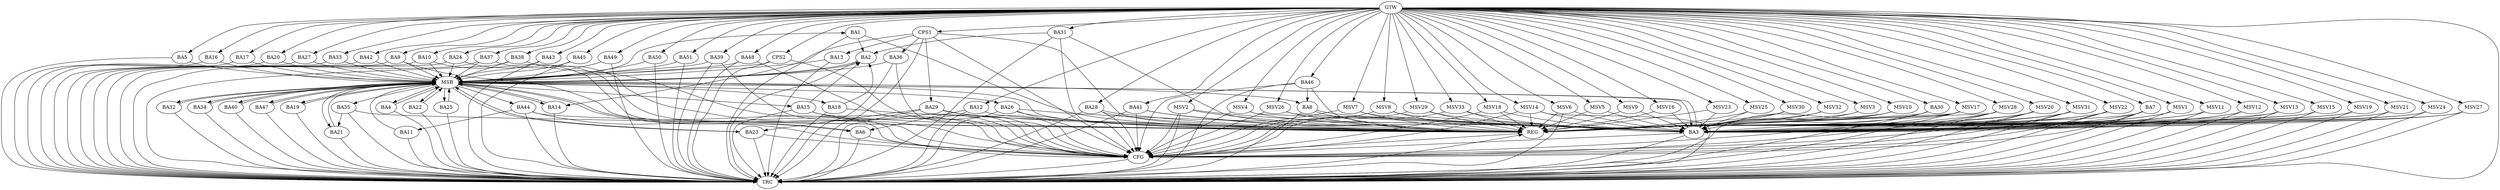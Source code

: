 strict digraph G {
  BA1 [ label="BA1" ];
  BA2 [ label="BA2" ];
  BA3 [ label="BA3" ];
  BA4 [ label="BA4" ];
  BA5 [ label="BA5" ];
  BA6 [ label="BA6" ];
  BA7 [ label="BA7" ];
  BA8 [ label="BA8" ];
  BA9 [ label="BA9" ];
  BA10 [ label="BA10" ];
  BA11 [ label="BA11" ];
  BA12 [ label="BA12" ];
  BA13 [ label="BA13" ];
  BA14 [ label="BA14" ];
  BA15 [ label="BA15" ];
  BA16 [ label="BA16" ];
  BA17 [ label="BA17" ];
  BA18 [ label="BA18" ];
  BA19 [ label="BA19" ];
  BA20 [ label="BA20" ];
  BA21 [ label="BA21" ];
  BA22 [ label="BA22" ];
  BA23 [ label="BA23" ];
  BA24 [ label="BA24" ];
  BA25 [ label="BA25" ];
  BA26 [ label="BA26" ];
  BA27 [ label="BA27" ];
  BA28 [ label="BA28" ];
  BA29 [ label="BA29" ];
  BA30 [ label="BA30" ];
  BA31 [ label="BA31" ];
  BA32 [ label="BA32" ];
  BA33 [ label="BA33" ];
  BA34 [ label="BA34" ];
  BA35 [ label="BA35" ];
  BA36 [ label="BA36" ];
  BA37 [ label="BA37" ];
  BA38 [ label="BA38" ];
  BA39 [ label="BA39" ];
  BA40 [ label="BA40" ];
  BA41 [ label="BA41" ];
  BA42 [ label="BA42" ];
  BA43 [ label="BA43" ];
  BA44 [ label="BA44" ];
  BA45 [ label="BA45" ];
  BA46 [ label="BA46" ];
  BA47 [ label="BA47" ];
  BA48 [ label="BA48" ];
  BA49 [ label="BA49" ];
  BA50 [ label="BA50" ];
  BA51 [ label="BA51" ];
  CPS1 [ label="CPS1" ];
  CPS2 [ label="CPS2" ];
  GTW [ label="GTW" ];
  REG [ label="REG" ];
  MSB [ label="MSB" ];
  CFG [ label="CFG" ];
  TRC [ label="TRC" ];
  MSV1 [ label="MSV1" ];
  MSV2 [ label="MSV2" ];
  MSV3 [ label="MSV3" ];
  MSV4 [ label="MSV4" ];
  MSV5 [ label="MSV5" ];
  MSV6 [ label="MSV6" ];
  MSV7 [ label="MSV7" ];
  MSV8 [ label="MSV8" ];
  MSV9 [ label="MSV9" ];
  MSV10 [ label="MSV10" ];
  MSV11 [ label="MSV11" ];
  MSV12 [ label="MSV12" ];
  MSV13 [ label="MSV13" ];
  MSV14 [ label="MSV14" ];
  MSV15 [ label="MSV15" ];
  MSV16 [ label="MSV16" ];
  MSV17 [ label="MSV17" ];
  MSV18 [ label="MSV18" ];
  MSV19 [ label="MSV19" ];
  MSV20 [ label="MSV20" ];
  MSV21 [ label="MSV21" ];
  MSV22 [ label="MSV22" ];
  MSV23 [ label="MSV23" ];
  MSV24 [ label="MSV24" ];
  MSV25 [ label="MSV25" ];
  MSV26 [ label="MSV26" ];
  MSV27 [ label="MSV27" ];
  MSV28 [ label="MSV28" ];
  MSV29 [ label="MSV29" ];
  MSV30 [ label="MSV30" ];
  MSV31 [ label="MSV31" ];
  MSV32 [ label="MSV32" ];
  MSV33 [ label="MSV33" ];
  BA1 -> BA2;
  BA7 -> BA3;
  BA8 -> BA3;
  BA12 -> BA6;
  BA15 -> BA2;
  BA18 -> BA2;
  BA26 -> BA3;
  BA28 -> BA3;
  BA29 -> BA23;
  BA30 -> BA3;
  BA31 -> BA2;
  BA35 -> BA21;
  BA41 -> BA3;
  BA44 -> BA11;
  BA46 -> BA8;
  CPS1 -> BA14;
  CPS1 -> BA13;
  CPS1 -> BA36;
  CPS1 -> BA29;
  GTW -> BA5;
  GTW -> BA7;
  GTW -> BA9;
  GTW -> BA10;
  GTW -> BA12;
  GTW -> BA16;
  GTW -> BA17;
  GTW -> BA20;
  GTW -> BA24;
  GTW -> BA27;
  GTW -> BA28;
  GTW -> BA30;
  GTW -> BA31;
  GTW -> BA33;
  GTW -> BA37;
  GTW -> BA38;
  GTW -> BA39;
  GTW -> BA41;
  GTW -> BA42;
  GTW -> BA43;
  GTW -> BA45;
  GTW -> BA46;
  GTW -> BA48;
  GTW -> BA49;
  GTW -> BA50;
  GTW -> BA51;
  GTW -> CPS1;
  GTW -> CPS2;
  BA1 -> REG;
  BA7 -> REG;
  BA8 -> REG;
  BA12 -> REG;
  BA15 -> REG;
  BA18 -> REG;
  BA26 -> REG;
  BA28 -> REG;
  BA29 -> REG;
  BA30 -> REG;
  BA31 -> REG;
  BA35 -> REG;
  BA41 -> REG;
  BA44 -> REG;
  BA46 -> REG;
  CPS1 -> REG;
  BA2 -> MSB;
  MSB -> BA1;
  MSB -> REG;
  BA3 -> MSB;
  MSB -> BA2;
  BA4 -> MSB;
  MSB -> BA3;
  BA5 -> MSB;
  MSB -> BA4;
  BA6 -> MSB;
  BA9 -> MSB;
  BA10 -> MSB;
  BA11 -> MSB;
  MSB -> BA6;
  BA13 -> MSB;
  BA14 -> MSB;
  BA16 -> MSB;
  MSB -> BA15;
  BA17 -> MSB;
  MSB -> BA8;
  BA19 -> MSB;
  BA20 -> MSB;
  MSB -> BA14;
  BA21 -> MSB;
  BA22 -> MSB;
  BA23 -> MSB;
  MSB -> BA21;
  BA24 -> MSB;
  BA25 -> MSB;
  BA27 -> MSB;
  MSB -> BA19;
  BA32 -> MSB;
  BA33 -> MSB;
  BA34 -> MSB;
  MSB -> BA18;
  BA36 -> MSB;
  BA37 -> MSB;
  BA38 -> MSB;
  BA39 -> MSB;
  BA40 -> MSB;
  MSB -> BA23;
  BA42 -> MSB;
  BA43 -> MSB;
  MSB -> BA32;
  BA45 -> MSB;
  MSB -> BA44;
  BA47 -> MSB;
  MSB -> BA40;
  BA48 -> MSB;
  MSB -> BA22;
  BA49 -> MSB;
  BA50 -> MSB;
  MSB -> BA26;
  BA51 -> MSB;
  CPS2 -> MSB;
  MSB -> BA25;
  MSB -> BA35;
  MSB -> BA47;
  MSB -> BA34;
  BA9 -> CFG;
  BA7 -> CFG;
  BA6 -> CFG;
  BA39 -> CFG;
  BA23 -> CFG;
  BA38 -> CFG;
  CPS1 -> CFG;
  CPS2 -> CFG;
  BA28 -> CFG;
  BA24 -> CFG;
  BA37 -> CFG;
  BA46 -> CFG;
  BA15 -> CFG;
  BA10 -> CFG;
  BA48 -> CFG;
  BA41 -> CFG;
  BA26 -> CFG;
  BA3 -> CFG;
  BA29 -> CFG;
  BA44 -> CFG;
  BA31 -> CFG;
  BA36 -> CFG;
  REG -> CFG;
  BA1 -> TRC;
  BA2 -> TRC;
  BA3 -> TRC;
  BA4 -> TRC;
  BA5 -> TRC;
  BA6 -> TRC;
  BA7 -> TRC;
  BA8 -> TRC;
  BA9 -> TRC;
  BA10 -> TRC;
  BA11 -> TRC;
  BA12 -> TRC;
  BA13 -> TRC;
  BA14 -> TRC;
  BA15 -> TRC;
  BA16 -> TRC;
  BA17 -> TRC;
  BA18 -> TRC;
  BA19 -> TRC;
  BA20 -> TRC;
  BA21 -> TRC;
  BA22 -> TRC;
  BA23 -> TRC;
  BA24 -> TRC;
  BA25 -> TRC;
  BA26 -> TRC;
  BA27 -> TRC;
  BA28 -> TRC;
  BA29 -> TRC;
  BA30 -> TRC;
  BA31 -> TRC;
  BA32 -> TRC;
  BA33 -> TRC;
  BA34 -> TRC;
  BA35 -> TRC;
  BA36 -> TRC;
  BA37 -> TRC;
  BA38 -> TRC;
  BA39 -> TRC;
  BA40 -> TRC;
  BA41 -> TRC;
  BA42 -> TRC;
  BA43 -> TRC;
  BA44 -> TRC;
  BA45 -> TRC;
  BA46 -> TRC;
  BA47 -> TRC;
  BA48 -> TRC;
  BA49 -> TRC;
  BA50 -> TRC;
  BA51 -> TRC;
  CPS1 -> TRC;
  CPS2 -> TRC;
  GTW -> TRC;
  CFG -> TRC;
  TRC -> REG;
  MSV1 -> BA3;
  MSV2 -> BA3;
  MSV3 -> BA3;
  MSV4 -> BA3;
  GTW -> MSV1;
  MSV1 -> REG;
  MSV1 -> TRC;
  GTW -> MSV2;
  MSV2 -> REG;
  MSV2 -> TRC;
  MSV2 -> CFG;
  GTW -> MSV3;
  MSV3 -> REG;
  GTW -> MSV4;
  MSV4 -> REG;
  MSV4 -> CFG;
  MSV5 -> BA3;
  MSV6 -> BA3;
  MSV7 -> BA3;
  MSV8 -> BA3;
  MSV9 -> BA3;
  MSV10 -> BA3;
  MSV11 -> BA3;
  GTW -> MSV5;
  MSV5 -> REG;
  GTW -> MSV6;
  MSV6 -> REG;
  MSV6 -> TRC;
  GTW -> MSV7;
  MSV7 -> REG;
  MSV7 -> CFG;
  GTW -> MSV8;
  MSV8 -> REG;
  MSV8 -> CFG;
  GTW -> MSV9;
  MSV9 -> REG;
  GTW -> MSV10;
  MSV10 -> REG;
  MSV10 -> TRC;
  GTW -> MSV11;
  MSV11 -> REG;
  MSV11 -> TRC;
  MSV12 -> BA3;
  GTW -> MSV12;
  MSV12 -> REG;
  MSV12 -> TRC;
  MSV13 -> BA3;
  MSV14 -> BA3;
  MSV15 -> BA3;
  MSV16 -> BA3;
  GTW -> MSV13;
  MSV13 -> REG;
  MSV13 -> TRC;
  GTW -> MSV14;
  MSV14 -> REG;
  MSV14 -> TRC;
  MSV14 -> CFG;
  GTW -> MSV15;
  MSV15 -> REG;
  MSV15 -> TRC;
  GTW -> MSV16;
  MSV16 -> REG;
  MSV17 -> BA3;
  MSV18 -> BA3;
  GTW -> MSV17;
  MSV17 -> REG;
  MSV17 -> TRC;
  MSV17 -> CFG;
  GTW -> MSV18;
  MSV18 -> REG;
  MSV18 -> CFG;
  MSV19 -> BA3;
  MSV20 -> BA3;
  MSV21 -> BA3;
  MSV22 -> BA3;
  MSV23 -> BA3;
  GTW -> MSV19;
  MSV19 -> REG;
  MSV19 -> TRC;
  GTW -> MSV20;
  MSV20 -> REG;
  MSV20 -> TRC;
  MSV20 -> CFG;
  GTW -> MSV21;
  MSV21 -> REG;
  MSV21 -> TRC;
  GTW -> MSV22;
  MSV22 -> REG;
  MSV22 -> TRC;
  MSV22 -> CFG;
  GTW -> MSV23;
  MSV23 -> REG;
  MSV24 -> BA3;
  MSV25 -> BA3;
  GTW -> MSV24;
  MSV24 -> REG;
  MSV24 -> TRC;
  GTW -> MSV25;
  MSV25 -> REG;
  MSV26 -> BA3;
  MSV27 -> BA3;
  MSV28 -> BA3;
  GTW -> MSV26;
  MSV26 -> REG;
  MSV26 -> CFG;
  GTW -> MSV27;
  MSV27 -> REG;
  MSV27 -> TRC;
  GTW -> MSV28;
  MSV28 -> REG;
  MSV28 -> TRC;
  MSV28 -> CFG;
  MSV29 -> BA3;
  GTW -> MSV29;
  MSV29 -> REG;
  MSV29 -> CFG;
  MSV30 -> BA3;
  MSV31 -> BA3;
  MSV32 -> BA3;
  MSV33 -> BA3;
  GTW -> MSV30;
  MSV30 -> REG;
  GTW -> MSV31;
  MSV31 -> REG;
  MSV31 -> TRC;
  MSV31 -> CFG;
  GTW -> MSV32;
  MSV32 -> REG;
  GTW -> MSV33;
  MSV33 -> REG;
  MSV33 -> CFG;
}
